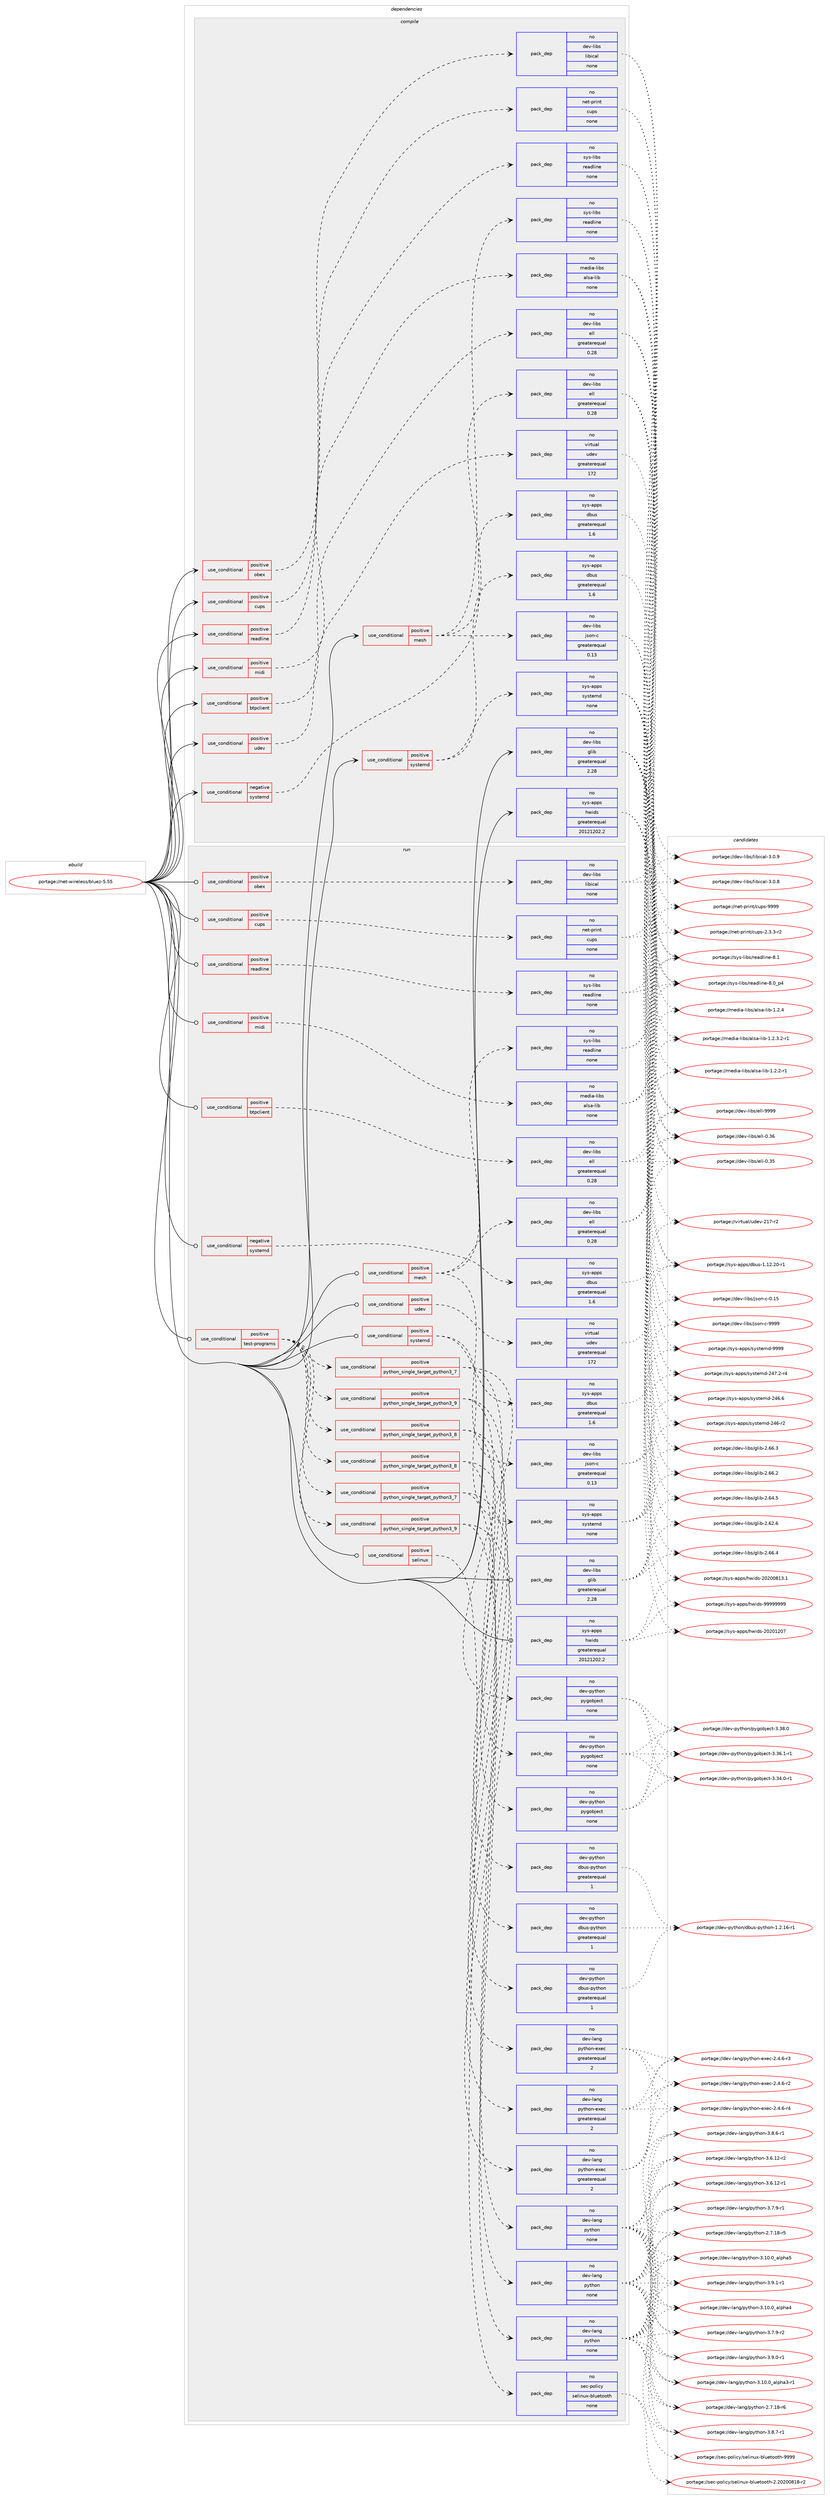 digraph prolog {

# *************
# Graph options
# *************

newrank=true;
concentrate=true;
compound=true;
graph [rankdir=LR,fontname=Helvetica,fontsize=10,ranksep=1.5];#, ranksep=2.5, nodesep=0.2];
edge  [arrowhead=vee];
node  [fontname=Helvetica,fontsize=10];

# **********
# The ebuild
# **********

subgraph cluster_leftcol {
color=gray;
rank=same;
label=<<i>ebuild</i>>;
id [label="portage://net-wireless/bluez-5.55", color=red, width=4, href="../net-wireless/bluez-5.55.svg"];
}

# ****************
# The dependencies
# ****************

subgraph cluster_midcol {
color=gray;
label=<<i>dependencies</i>>;
subgraph cluster_compile {
fillcolor="#eeeeee";
style=filled;
label=<<i>compile</i>>;
subgraph cond4743 {
dependency15309 [label=<<TABLE BORDER="0" CELLBORDER="1" CELLSPACING="0" CELLPADDING="4"><TR><TD ROWSPAN="3" CELLPADDING="10">use_conditional</TD></TR><TR><TD>negative</TD></TR><TR><TD>systemd</TD></TR></TABLE>>, shape=none, color=red];
subgraph pack10451 {
dependency15310 [label=<<TABLE BORDER="0" CELLBORDER="1" CELLSPACING="0" CELLPADDING="4" WIDTH="220"><TR><TD ROWSPAN="6" CELLPADDING="30">pack_dep</TD></TR><TR><TD WIDTH="110">no</TD></TR><TR><TD>sys-apps</TD></TR><TR><TD>dbus</TD></TR><TR><TD>greaterequal</TD></TR><TR><TD>1.6</TD></TR></TABLE>>, shape=none, color=blue];
}
dependency15309:e -> dependency15310:w [weight=20,style="dashed",arrowhead="vee"];
}
id:e -> dependency15309:w [weight=20,style="solid",arrowhead="vee"];
subgraph cond4744 {
dependency15311 [label=<<TABLE BORDER="0" CELLBORDER="1" CELLSPACING="0" CELLPADDING="4"><TR><TD ROWSPAN="3" CELLPADDING="10">use_conditional</TD></TR><TR><TD>positive</TD></TR><TR><TD>btpclient</TD></TR></TABLE>>, shape=none, color=red];
subgraph pack10452 {
dependency15312 [label=<<TABLE BORDER="0" CELLBORDER="1" CELLSPACING="0" CELLPADDING="4" WIDTH="220"><TR><TD ROWSPAN="6" CELLPADDING="30">pack_dep</TD></TR><TR><TD WIDTH="110">no</TD></TR><TR><TD>dev-libs</TD></TR><TR><TD>ell</TD></TR><TR><TD>greaterequal</TD></TR><TR><TD>0.28</TD></TR></TABLE>>, shape=none, color=blue];
}
dependency15311:e -> dependency15312:w [weight=20,style="dashed",arrowhead="vee"];
}
id:e -> dependency15311:w [weight=20,style="solid",arrowhead="vee"];
subgraph cond4745 {
dependency15313 [label=<<TABLE BORDER="0" CELLBORDER="1" CELLSPACING="0" CELLPADDING="4"><TR><TD ROWSPAN="3" CELLPADDING="10">use_conditional</TD></TR><TR><TD>positive</TD></TR><TR><TD>cups</TD></TR></TABLE>>, shape=none, color=red];
subgraph pack10453 {
dependency15314 [label=<<TABLE BORDER="0" CELLBORDER="1" CELLSPACING="0" CELLPADDING="4" WIDTH="220"><TR><TD ROWSPAN="6" CELLPADDING="30">pack_dep</TD></TR><TR><TD WIDTH="110">no</TD></TR><TR><TD>net-print</TD></TR><TR><TD>cups</TD></TR><TR><TD>none</TD></TR><TR><TD></TD></TR></TABLE>>, shape=none, color=blue];
}
dependency15313:e -> dependency15314:w [weight=20,style="dashed",arrowhead="vee"];
}
id:e -> dependency15313:w [weight=20,style="solid",arrowhead="vee"];
subgraph cond4746 {
dependency15315 [label=<<TABLE BORDER="0" CELLBORDER="1" CELLSPACING="0" CELLPADDING="4"><TR><TD ROWSPAN="3" CELLPADDING="10">use_conditional</TD></TR><TR><TD>positive</TD></TR><TR><TD>mesh</TD></TR></TABLE>>, shape=none, color=red];
subgraph pack10454 {
dependency15316 [label=<<TABLE BORDER="0" CELLBORDER="1" CELLSPACING="0" CELLPADDING="4" WIDTH="220"><TR><TD ROWSPAN="6" CELLPADDING="30">pack_dep</TD></TR><TR><TD WIDTH="110">no</TD></TR><TR><TD>dev-libs</TD></TR><TR><TD>ell</TD></TR><TR><TD>greaterequal</TD></TR><TR><TD>0.28</TD></TR></TABLE>>, shape=none, color=blue];
}
dependency15315:e -> dependency15316:w [weight=20,style="dashed",arrowhead="vee"];
subgraph pack10455 {
dependency15317 [label=<<TABLE BORDER="0" CELLBORDER="1" CELLSPACING="0" CELLPADDING="4" WIDTH="220"><TR><TD ROWSPAN="6" CELLPADDING="30">pack_dep</TD></TR><TR><TD WIDTH="110">no</TD></TR><TR><TD>dev-libs</TD></TR><TR><TD>json-c</TD></TR><TR><TD>greaterequal</TD></TR><TR><TD>0.13</TD></TR></TABLE>>, shape=none, color=blue];
}
dependency15315:e -> dependency15317:w [weight=20,style="dashed",arrowhead="vee"];
subgraph pack10456 {
dependency15318 [label=<<TABLE BORDER="0" CELLBORDER="1" CELLSPACING="0" CELLPADDING="4" WIDTH="220"><TR><TD ROWSPAN="6" CELLPADDING="30">pack_dep</TD></TR><TR><TD WIDTH="110">no</TD></TR><TR><TD>sys-libs</TD></TR><TR><TD>readline</TD></TR><TR><TD>none</TD></TR><TR><TD></TD></TR></TABLE>>, shape=none, color=blue];
}
dependency15315:e -> dependency15318:w [weight=20,style="dashed",arrowhead="vee"];
}
id:e -> dependency15315:w [weight=20,style="solid",arrowhead="vee"];
subgraph cond4747 {
dependency15319 [label=<<TABLE BORDER="0" CELLBORDER="1" CELLSPACING="0" CELLPADDING="4"><TR><TD ROWSPAN="3" CELLPADDING="10">use_conditional</TD></TR><TR><TD>positive</TD></TR><TR><TD>midi</TD></TR></TABLE>>, shape=none, color=red];
subgraph pack10457 {
dependency15320 [label=<<TABLE BORDER="0" CELLBORDER="1" CELLSPACING="0" CELLPADDING="4" WIDTH="220"><TR><TD ROWSPAN="6" CELLPADDING="30">pack_dep</TD></TR><TR><TD WIDTH="110">no</TD></TR><TR><TD>media-libs</TD></TR><TR><TD>alsa-lib</TD></TR><TR><TD>none</TD></TR><TR><TD></TD></TR></TABLE>>, shape=none, color=blue];
}
dependency15319:e -> dependency15320:w [weight=20,style="dashed",arrowhead="vee"];
}
id:e -> dependency15319:w [weight=20,style="solid",arrowhead="vee"];
subgraph cond4748 {
dependency15321 [label=<<TABLE BORDER="0" CELLBORDER="1" CELLSPACING="0" CELLPADDING="4"><TR><TD ROWSPAN="3" CELLPADDING="10">use_conditional</TD></TR><TR><TD>positive</TD></TR><TR><TD>obex</TD></TR></TABLE>>, shape=none, color=red];
subgraph pack10458 {
dependency15322 [label=<<TABLE BORDER="0" CELLBORDER="1" CELLSPACING="0" CELLPADDING="4" WIDTH="220"><TR><TD ROWSPAN="6" CELLPADDING="30">pack_dep</TD></TR><TR><TD WIDTH="110">no</TD></TR><TR><TD>dev-libs</TD></TR><TR><TD>libical</TD></TR><TR><TD>none</TD></TR><TR><TD></TD></TR></TABLE>>, shape=none, color=blue];
}
dependency15321:e -> dependency15322:w [weight=20,style="dashed",arrowhead="vee"];
}
id:e -> dependency15321:w [weight=20,style="solid",arrowhead="vee"];
subgraph cond4749 {
dependency15323 [label=<<TABLE BORDER="0" CELLBORDER="1" CELLSPACING="0" CELLPADDING="4"><TR><TD ROWSPAN="3" CELLPADDING="10">use_conditional</TD></TR><TR><TD>positive</TD></TR><TR><TD>readline</TD></TR></TABLE>>, shape=none, color=red];
subgraph pack10459 {
dependency15324 [label=<<TABLE BORDER="0" CELLBORDER="1" CELLSPACING="0" CELLPADDING="4" WIDTH="220"><TR><TD ROWSPAN="6" CELLPADDING="30">pack_dep</TD></TR><TR><TD WIDTH="110">no</TD></TR><TR><TD>sys-libs</TD></TR><TR><TD>readline</TD></TR><TR><TD>none</TD></TR><TR><TD></TD></TR></TABLE>>, shape=none, color=blue];
}
dependency15323:e -> dependency15324:w [weight=20,style="dashed",arrowhead="vee"];
}
id:e -> dependency15323:w [weight=20,style="solid",arrowhead="vee"];
subgraph cond4750 {
dependency15325 [label=<<TABLE BORDER="0" CELLBORDER="1" CELLSPACING="0" CELLPADDING="4"><TR><TD ROWSPAN="3" CELLPADDING="10">use_conditional</TD></TR><TR><TD>positive</TD></TR><TR><TD>systemd</TD></TR></TABLE>>, shape=none, color=red];
subgraph pack10460 {
dependency15326 [label=<<TABLE BORDER="0" CELLBORDER="1" CELLSPACING="0" CELLPADDING="4" WIDTH="220"><TR><TD ROWSPAN="6" CELLPADDING="30">pack_dep</TD></TR><TR><TD WIDTH="110">no</TD></TR><TR><TD>sys-apps</TD></TR><TR><TD>dbus</TD></TR><TR><TD>greaterequal</TD></TR><TR><TD>1.6</TD></TR></TABLE>>, shape=none, color=blue];
}
dependency15325:e -> dependency15326:w [weight=20,style="dashed",arrowhead="vee"];
subgraph pack10461 {
dependency15327 [label=<<TABLE BORDER="0" CELLBORDER="1" CELLSPACING="0" CELLPADDING="4" WIDTH="220"><TR><TD ROWSPAN="6" CELLPADDING="30">pack_dep</TD></TR><TR><TD WIDTH="110">no</TD></TR><TR><TD>sys-apps</TD></TR><TR><TD>systemd</TD></TR><TR><TD>none</TD></TR><TR><TD></TD></TR></TABLE>>, shape=none, color=blue];
}
dependency15325:e -> dependency15327:w [weight=20,style="dashed",arrowhead="vee"];
}
id:e -> dependency15325:w [weight=20,style="solid",arrowhead="vee"];
subgraph cond4751 {
dependency15328 [label=<<TABLE BORDER="0" CELLBORDER="1" CELLSPACING="0" CELLPADDING="4"><TR><TD ROWSPAN="3" CELLPADDING="10">use_conditional</TD></TR><TR><TD>positive</TD></TR><TR><TD>udev</TD></TR></TABLE>>, shape=none, color=red];
subgraph pack10462 {
dependency15329 [label=<<TABLE BORDER="0" CELLBORDER="1" CELLSPACING="0" CELLPADDING="4" WIDTH="220"><TR><TD ROWSPAN="6" CELLPADDING="30">pack_dep</TD></TR><TR><TD WIDTH="110">no</TD></TR><TR><TD>virtual</TD></TR><TR><TD>udev</TD></TR><TR><TD>greaterequal</TD></TR><TR><TD>172</TD></TR></TABLE>>, shape=none, color=blue];
}
dependency15328:e -> dependency15329:w [weight=20,style="dashed",arrowhead="vee"];
}
id:e -> dependency15328:w [weight=20,style="solid",arrowhead="vee"];
subgraph pack10463 {
dependency15330 [label=<<TABLE BORDER="0" CELLBORDER="1" CELLSPACING="0" CELLPADDING="4" WIDTH="220"><TR><TD ROWSPAN="6" CELLPADDING="30">pack_dep</TD></TR><TR><TD WIDTH="110">no</TD></TR><TR><TD>dev-libs</TD></TR><TR><TD>glib</TD></TR><TR><TD>greaterequal</TD></TR><TR><TD>2.28</TD></TR></TABLE>>, shape=none, color=blue];
}
id:e -> dependency15330:w [weight=20,style="solid",arrowhead="vee"];
subgraph pack10464 {
dependency15331 [label=<<TABLE BORDER="0" CELLBORDER="1" CELLSPACING="0" CELLPADDING="4" WIDTH="220"><TR><TD ROWSPAN="6" CELLPADDING="30">pack_dep</TD></TR><TR><TD WIDTH="110">no</TD></TR><TR><TD>sys-apps</TD></TR><TR><TD>hwids</TD></TR><TR><TD>greaterequal</TD></TR><TR><TD>20121202.2</TD></TR></TABLE>>, shape=none, color=blue];
}
id:e -> dependency15331:w [weight=20,style="solid",arrowhead="vee"];
}
subgraph cluster_compileandrun {
fillcolor="#eeeeee";
style=filled;
label=<<i>compile and run</i>>;
}
subgraph cluster_run {
fillcolor="#eeeeee";
style=filled;
label=<<i>run</i>>;
subgraph cond4752 {
dependency15332 [label=<<TABLE BORDER="0" CELLBORDER="1" CELLSPACING="0" CELLPADDING="4"><TR><TD ROWSPAN="3" CELLPADDING="10">use_conditional</TD></TR><TR><TD>negative</TD></TR><TR><TD>systemd</TD></TR></TABLE>>, shape=none, color=red];
subgraph pack10465 {
dependency15333 [label=<<TABLE BORDER="0" CELLBORDER="1" CELLSPACING="0" CELLPADDING="4" WIDTH="220"><TR><TD ROWSPAN="6" CELLPADDING="30">pack_dep</TD></TR><TR><TD WIDTH="110">no</TD></TR><TR><TD>sys-apps</TD></TR><TR><TD>dbus</TD></TR><TR><TD>greaterequal</TD></TR><TR><TD>1.6</TD></TR></TABLE>>, shape=none, color=blue];
}
dependency15332:e -> dependency15333:w [weight=20,style="dashed",arrowhead="vee"];
}
id:e -> dependency15332:w [weight=20,style="solid",arrowhead="odot"];
subgraph cond4753 {
dependency15334 [label=<<TABLE BORDER="0" CELLBORDER="1" CELLSPACING="0" CELLPADDING="4"><TR><TD ROWSPAN="3" CELLPADDING="10">use_conditional</TD></TR><TR><TD>positive</TD></TR><TR><TD>btpclient</TD></TR></TABLE>>, shape=none, color=red];
subgraph pack10466 {
dependency15335 [label=<<TABLE BORDER="0" CELLBORDER="1" CELLSPACING="0" CELLPADDING="4" WIDTH="220"><TR><TD ROWSPAN="6" CELLPADDING="30">pack_dep</TD></TR><TR><TD WIDTH="110">no</TD></TR><TR><TD>dev-libs</TD></TR><TR><TD>ell</TD></TR><TR><TD>greaterequal</TD></TR><TR><TD>0.28</TD></TR></TABLE>>, shape=none, color=blue];
}
dependency15334:e -> dependency15335:w [weight=20,style="dashed",arrowhead="vee"];
}
id:e -> dependency15334:w [weight=20,style="solid",arrowhead="odot"];
subgraph cond4754 {
dependency15336 [label=<<TABLE BORDER="0" CELLBORDER="1" CELLSPACING="0" CELLPADDING="4"><TR><TD ROWSPAN="3" CELLPADDING="10">use_conditional</TD></TR><TR><TD>positive</TD></TR><TR><TD>cups</TD></TR></TABLE>>, shape=none, color=red];
subgraph pack10467 {
dependency15337 [label=<<TABLE BORDER="0" CELLBORDER="1" CELLSPACING="0" CELLPADDING="4" WIDTH="220"><TR><TD ROWSPAN="6" CELLPADDING="30">pack_dep</TD></TR><TR><TD WIDTH="110">no</TD></TR><TR><TD>net-print</TD></TR><TR><TD>cups</TD></TR><TR><TD>none</TD></TR><TR><TD></TD></TR></TABLE>>, shape=none, color=blue];
}
dependency15336:e -> dependency15337:w [weight=20,style="dashed",arrowhead="vee"];
}
id:e -> dependency15336:w [weight=20,style="solid",arrowhead="odot"];
subgraph cond4755 {
dependency15338 [label=<<TABLE BORDER="0" CELLBORDER="1" CELLSPACING="0" CELLPADDING="4"><TR><TD ROWSPAN="3" CELLPADDING="10">use_conditional</TD></TR><TR><TD>positive</TD></TR><TR><TD>mesh</TD></TR></TABLE>>, shape=none, color=red];
subgraph pack10468 {
dependency15339 [label=<<TABLE BORDER="0" CELLBORDER="1" CELLSPACING="0" CELLPADDING="4" WIDTH="220"><TR><TD ROWSPAN="6" CELLPADDING="30">pack_dep</TD></TR><TR><TD WIDTH="110">no</TD></TR><TR><TD>dev-libs</TD></TR><TR><TD>ell</TD></TR><TR><TD>greaterequal</TD></TR><TR><TD>0.28</TD></TR></TABLE>>, shape=none, color=blue];
}
dependency15338:e -> dependency15339:w [weight=20,style="dashed",arrowhead="vee"];
subgraph pack10469 {
dependency15340 [label=<<TABLE BORDER="0" CELLBORDER="1" CELLSPACING="0" CELLPADDING="4" WIDTH="220"><TR><TD ROWSPAN="6" CELLPADDING="30">pack_dep</TD></TR><TR><TD WIDTH="110">no</TD></TR><TR><TD>dev-libs</TD></TR><TR><TD>json-c</TD></TR><TR><TD>greaterequal</TD></TR><TR><TD>0.13</TD></TR></TABLE>>, shape=none, color=blue];
}
dependency15338:e -> dependency15340:w [weight=20,style="dashed",arrowhead="vee"];
subgraph pack10470 {
dependency15341 [label=<<TABLE BORDER="0" CELLBORDER="1" CELLSPACING="0" CELLPADDING="4" WIDTH="220"><TR><TD ROWSPAN="6" CELLPADDING="30">pack_dep</TD></TR><TR><TD WIDTH="110">no</TD></TR><TR><TD>sys-libs</TD></TR><TR><TD>readline</TD></TR><TR><TD>none</TD></TR><TR><TD></TD></TR></TABLE>>, shape=none, color=blue];
}
dependency15338:e -> dependency15341:w [weight=20,style="dashed",arrowhead="vee"];
}
id:e -> dependency15338:w [weight=20,style="solid",arrowhead="odot"];
subgraph cond4756 {
dependency15342 [label=<<TABLE BORDER="0" CELLBORDER="1" CELLSPACING="0" CELLPADDING="4"><TR><TD ROWSPAN="3" CELLPADDING="10">use_conditional</TD></TR><TR><TD>positive</TD></TR><TR><TD>midi</TD></TR></TABLE>>, shape=none, color=red];
subgraph pack10471 {
dependency15343 [label=<<TABLE BORDER="0" CELLBORDER="1" CELLSPACING="0" CELLPADDING="4" WIDTH="220"><TR><TD ROWSPAN="6" CELLPADDING="30">pack_dep</TD></TR><TR><TD WIDTH="110">no</TD></TR><TR><TD>media-libs</TD></TR><TR><TD>alsa-lib</TD></TR><TR><TD>none</TD></TR><TR><TD></TD></TR></TABLE>>, shape=none, color=blue];
}
dependency15342:e -> dependency15343:w [weight=20,style="dashed",arrowhead="vee"];
}
id:e -> dependency15342:w [weight=20,style="solid",arrowhead="odot"];
subgraph cond4757 {
dependency15344 [label=<<TABLE BORDER="0" CELLBORDER="1" CELLSPACING="0" CELLPADDING="4"><TR><TD ROWSPAN="3" CELLPADDING="10">use_conditional</TD></TR><TR><TD>positive</TD></TR><TR><TD>obex</TD></TR></TABLE>>, shape=none, color=red];
subgraph pack10472 {
dependency15345 [label=<<TABLE BORDER="0" CELLBORDER="1" CELLSPACING="0" CELLPADDING="4" WIDTH="220"><TR><TD ROWSPAN="6" CELLPADDING="30">pack_dep</TD></TR><TR><TD WIDTH="110">no</TD></TR><TR><TD>dev-libs</TD></TR><TR><TD>libical</TD></TR><TR><TD>none</TD></TR><TR><TD></TD></TR></TABLE>>, shape=none, color=blue];
}
dependency15344:e -> dependency15345:w [weight=20,style="dashed",arrowhead="vee"];
}
id:e -> dependency15344:w [weight=20,style="solid",arrowhead="odot"];
subgraph cond4758 {
dependency15346 [label=<<TABLE BORDER="0" CELLBORDER="1" CELLSPACING="0" CELLPADDING="4"><TR><TD ROWSPAN="3" CELLPADDING="10">use_conditional</TD></TR><TR><TD>positive</TD></TR><TR><TD>readline</TD></TR></TABLE>>, shape=none, color=red];
subgraph pack10473 {
dependency15347 [label=<<TABLE BORDER="0" CELLBORDER="1" CELLSPACING="0" CELLPADDING="4" WIDTH="220"><TR><TD ROWSPAN="6" CELLPADDING="30">pack_dep</TD></TR><TR><TD WIDTH="110">no</TD></TR><TR><TD>sys-libs</TD></TR><TR><TD>readline</TD></TR><TR><TD>none</TD></TR><TR><TD></TD></TR></TABLE>>, shape=none, color=blue];
}
dependency15346:e -> dependency15347:w [weight=20,style="dashed",arrowhead="vee"];
}
id:e -> dependency15346:w [weight=20,style="solid",arrowhead="odot"];
subgraph cond4759 {
dependency15348 [label=<<TABLE BORDER="0" CELLBORDER="1" CELLSPACING="0" CELLPADDING="4"><TR><TD ROWSPAN="3" CELLPADDING="10">use_conditional</TD></TR><TR><TD>positive</TD></TR><TR><TD>selinux</TD></TR></TABLE>>, shape=none, color=red];
subgraph pack10474 {
dependency15349 [label=<<TABLE BORDER="0" CELLBORDER="1" CELLSPACING="0" CELLPADDING="4" WIDTH="220"><TR><TD ROWSPAN="6" CELLPADDING="30">pack_dep</TD></TR><TR><TD WIDTH="110">no</TD></TR><TR><TD>sec-policy</TD></TR><TR><TD>selinux-bluetooth</TD></TR><TR><TD>none</TD></TR><TR><TD></TD></TR></TABLE>>, shape=none, color=blue];
}
dependency15348:e -> dependency15349:w [weight=20,style="dashed",arrowhead="vee"];
}
id:e -> dependency15348:w [weight=20,style="solid",arrowhead="odot"];
subgraph cond4760 {
dependency15350 [label=<<TABLE BORDER="0" CELLBORDER="1" CELLSPACING="0" CELLPADDING="4"><TR><TD ROWSPAN="3" CELLPADDING="10">use_conditional</TD></TR><TR><TD>positive</TD></TR><TR><TD>systemd</TD></TR></TABLE>>, shape=none, color=red];
subgraph pack10475 {
dependency15351 [label=<<TABLE BORDER="0" CELLBORDER="1" CELLSPACING="0" CELLPADDING="4" WIDTH="220"><TR><TD ROWSPAN="6" CELLPADDING="30">pack_dep</TD></TR><TR><TD WIDTH="110">no</TD></TR><TR><TD>sys-apps</TD></TR><TR><TD>dbus</TD></TR><TR><TD>greaterequal</TD></TR><TR><TD>1.6</TD></TR></TABLE>>, shape=none, color=blue];
}
dependency15350:e -> dependency15351:w [weight=20,style="dashed",arrowhead="vee"];
subgraph pack10476 {
dependency15352 [label=<<TABLE BORDER="0" CELLBORDER="1" CELLSPACING="0" CELLPADDING="4" WIDTH="220"><TR><TD ROWSPAN="6" CELLPADDING="30">pack_dep</TD></TR><TR><TD WIDTH="110">no</TD></TR><TR><TD>sys-apps</TD></TR><TR><TD>systemd</TD></TR><TR><TD>none</TD></TR><TR><TD></TD></TR></TABLE>>, shape=none, color=blue];
}
dependency15350:e -> dependency15352:w [weight=20,style="dashed",arrowhead="vee"];
}
id:e -> dependency15350:w [weight=20,style="solid",arrowhead="odot"];
subgraph cond4761 {
dependency15353 [label=<<TABLE BORDER="0" CELLBORDER="1" CELLSPACING="0" CELLPADDING="4"><TR><TD ROWSPAN="3" CELLPADDING="10">use_conditional</TD></TR><TR><TD>positive</TD></TR><TR><TD>test-programs</TD></TR></TABLE>>, shape=none, color=red];
subgraph cond4762 {
dependency15354 [label=<<TABLE BORDER="0" CELLBORDER="1" CELLSPACING="0" CELLPADDING="4"><TR><TD ROWSPAN="3" CELLPADDING="10">use_conditional</TD></TR><TR><TD>positive</TD></TR><TR><TD>python_single_target_python3_7</TD></TR></TABLE>>, shape=none, color=red];
subgraph pack10477 {
dependency15355 [label=<<TABLE BORDER="0" CELLBORDER="1" CELLSPACING="0" CELLPADDING="4" WIDTH="220"><TR><TD ROWSPAN="6" CELLPADDING="30">pack_dep</TD></TR><TR><TD WIDTH="110">no</TD></TR><TR><TD>dev-lang</TD></TR><TR><TD>python</TD></TR><TR><TD>none</TD></TR><TR><TD></TD></TR></TABLE>>, shape=none, color=blue];
}
dependency15354:e -> dependency15355:w [weight=20,style="dashed",arrowhead="vee"];
subgraph pack10478 {
dependency15356 [label=<<TABLE BORDER="0" CELLBORDER="1" CELLSPACING="0" CELLPADDING="4" WIDTH="220"><TR><TD ROWSPAN="6" CELLPADDING="30">pack_dep</TD></TR><TR><TD WIDTH="110">no</TD></TR><TR><TD>dev-lang</TD></TR><TR><TD>python-exec</TD></TR><TR><TD>greaterequal</TD></TR><TR><TD>2</TD></TR></TABLE>>, shape=none, color=blue];
}
dependency15354:e -> dependency15356:w [weight=20,style="dashed",arrowhead="vee"];
}
dependency15353:e -> dependency15354:w [weight=20,style="dashed",arrowhead="vee"];
subgraph cond4763 {
dependency15357 [label=<<TABLE BORDER="0" CELLBORDER="1" CELLSPACING="0" CELLPADDING="4"><TR><TD ROWSPAN="3" CELLPADDING="10">use_conditional</TD></TR><TR><TD>positive</TD></TR><TR><TD>python_single_target_python3_8</TD></TR></TABLE>>, shape=none, color=red];
subgraph pack10479 {
dependency15358 [label=<<TABLE BORDER="0" CELLBORDER="1" CELLSPACING="0" CELLPADDING="4" WIDTH="220"><TR><TD ROWSPAN="6" CELLPADDING="30">pack_dep</TD></TR><TR><TD WIDTH="110">no</TD></TR><TR><TD>dev-lang</TD></TR><TR><TD>python</TD></TR><TR><TD>none</TD></TR><TR><TD></TD></TR></TABLE>>, shape=none, color=blue];
}
dependency15357:e -> dependency15358:w [weight=20,style="dashed",arrowhead="vee"];
subgraph pack10480 {
dependency15359 [label=<<TABLE BORDER="0" CELLBORDER="1" CELLSPACING="0" CELLPADDING="4" WIDTH="220"><TR><TD ROWSPAN="6" CELLPADDING="30">pack_dep</TD></TR><TR><TD WIDTH="110">no</TD></TR><TR><TD>dev-lang</TD></TR><TR><TD>python-exec</TD></TR><TR><TD>greaterequal</TD></TR><TR><TD>2</TD></TR></TABLE>>, shape=none, color=blue];
}
dependency15357:e -> dependency15359:w [weight=20,style="dashed",arrowhead="vee"];
}
dependency15353:e -> dependency15357:w [weight=20,style="dashed",arrowhead="vee"];
subgraph cond4764 {
dependency15360 [label=<<TABLE BORDER="0" CELLBORDER="1" CELLSPACING="0" CELLPADDING="4"><TR><TD ROWSPAN="3" CELLPADDING="10">use_conditional</TD></TR><TR><TD>positive</TD></TR><TR><TD>python_single_target_python3_9</TD></TR></TABLE>>, shape=none, color=red];
subgraph pack10481 {
dependency15361 [label=<<TABLE BORDER="0" CELLBORDER="1" CELLSPACING="0" CELLPADDING="4" WIDTH="220"><TR><TD ROWSPAN="6" CELLPADDING="30">pack_dep</TD></TR><TR><TD WIDTH="110">no</TD></TR><TR><TD>dev-lang</TD></TR><TR><TD>python</TD></TR><TR><TD>none</TD></TR><TR><TD></TD></TR></TABLE>>, shape=none, color=blue];
}
dependency15360:e -> dependency15361:w [weight=20,style="dashed",arrowhead="vee"];
subgraph pack10482 {
dependency15362 [label=<<TABLE BORDER="0" CELLBORDER="1" CELLSPACING="0" CELLPADDING="4" WIDTH="220"><TR><TD ROWSPAN="6" CELLPADDING="30">pack_dep</TD></TR><TR><TD WIDTH="110">no</TD></TR><TR><TD>dev-lang</TD></TR><TR><TD>python-exec</TD></TR><TR><TD>greaterequal</TD></TR><TR><TD>2</TD></TR></TABLE>>, shape=none, color=blue];
}
dependency15360:e -> dependency15362:w [weight=20,style="dashed",arrowhead="vee"];
}
dependency15353:e -> dependency15360:w [weight=20,style="dashed",arrowhead="vee"];
subgraph cond4765 {
dependency15363 [label=<<TABLE BORDER="0" CELLBORDER="1" CELLSPACING="0" CELLPADDING="4"><TR><TD ROWSPAN="3" CELLPADDING="10">use_conditional</TD></TR><TR><TD>positive</TD></TR><TR><TD>python_single_target_python3_7</TD></TR></TABLE>>, shape=none, color=red];
subgraph pack10483 {
dependency15364 [label=<<TABLE BORDER="0" CELLBORDER="1" CELLSPACING="0" CELLPADDING="4" WIDTH="220"><TR><TD ROWSPAN="6" CELLPADDING="30">pack_dep</TD></TR><TR><TD WIDTH="110">no</TD></TR><TR><TD>dev-python</TD></TR><TR><TD>dbus-python</TD></TR><TR><TD>greaterequal</TD></TR><TR><TD>1</TD></TR></TABLE>>, shape=none, color=blue];
}
dependency15363:e -> dependency15364:w [weight=20,style="dashed",arrowhead="vee"];
subgraph pack10484 {
dependency15365 [label=<<TABLE BORDER="0" CELLBORDER="1" CELLSPACING="0" CELLPADDING="4" WIDTH="220"><TR><TD ROWSPAN="6" CELLPADDING="30">pack_dep</TD></TR><TR><TD WIDTH="110">no</TD></TR><TR><TD>dev-python</TD></TR><TR><TD>pygobject</TD></TR><TR><TD>none</TD></TR><TR><TD></TD></TR></TABLE>>, shape=none, color=blue];
}
dependency15363:e -> dependency15365:w [weight=20,style="dashed",arrowhead="vee"];
}
dependency15353:e -> dependency15363:w [weight=20,style="dashed",arrowhead="vee"];
subgraph cond4766 {
dependency15366 [label=<<TABLE BORDER="0" CELLBORDER="1" CELLSPACING="0" CELLPADDING="4"><TR><TD ROWSPAN="3" CELLPADDING="10">use_conditional</TD></TR><TR><TD>positive</TD></TR><TR><TD>python_single_target_python3_8</TD></TR></TABLE>>, shape=none, color=red];
subgraph pack10485 {
dependency15367 [label=<<TABLE BORDER="0" CELLBORDER="1" CELLSPACING="0" CELLPADDING="4" WIDTH="220"><TR><TD ROWSPAN="6" CELLPADDING="30">pack_dep</TD></TR><TR><TD WIDTH="110">no</TD></TR><TR><TD>dev-python</TD></TR><TR><TD>dbus-python</TD></TR><TR><TD>greaterequal</TD></TR><TR><TD>1</TD></TR></TABLE>>, shape=none, color=blue];
}
dependency15366:e -> dependency15367:w [weight=20,style="dashed",arrowhead="vee"];
subgraph pack10486 {
dependency15368 [label=<<TABLE BORDER="0" CELLBORDER="1" CELLSPACING="0" CELLPADDING="4" WIDTH="220"><TR><TD ROWSPAN="6" CELLPADDING="30">pack_dep</TD></TR><TR><TD WIDTH="110">no</TD></TR><TR><TD>dev-python</TD></TR><TR><TD>pygobject</TD></TR><TR><TD>none</TD></TR><TR><TD></TD></TR></TABLE>>, shape=none, color=blue];
}
dependency15366:e -> dependency15368:w [weight=20,style="dashed",arrowhead="vee"];
}
dependency15353:e -> dependency15366:w [weight=20,style="dashed",arrowhead="vee"];
subgraph cond4767 {
dependency15369 [label=<<TABLE BORDER="0" CELLBORDER="1" CELLSPACING="0" CELLPADDING="4"><TR><TD ROWSPAN="3" CELLPADDING="10">use_conditional</TD></TR><TR><TD>positive</TD></TR><TR><TD>python_single_target_python3_9</TD></TR></TABLE>>, shape=none, color=red];
subgraph pack10487 {
dependency15370 [label=<<TABLE BORDER="0" CELLBORDER="1" CELLSPACING="0" CELLPADDING="4" WIDTH="220"><TR><TD ROWSPAN="6" CELLPADDING="30">pack_dep</TD></TR><TR><TD WIDTH="110">no</TD></TR><TR><TD>dev-python</TD></TR><TR><TD>dbus-python</TD></TR><TR><TD>greaterequal</TD></TR><TR><TD>1</TD></TR></TABLE>>, shape=none, color=blue];
}
dependency15369:e -> dependency15370:w [weight=20,style="dashed",arrowhead="vee"];
subgraph pack10488 {
dependency15371 [label=<<TABLE BORDER="0" CELLBORDER="1" CELLSPACING="0" CELLPADDING="4" WIDTH="220"><TR><TD ROWSPAN="6" CELLPADDING="30">pack_dep</TD></TR><TR><TD WIDTH="110">no</TD></TR><TR><TD>dev-python</TD></TR><TR><TD>pygobject</TD></TR><TR><TD>none</TD></TR><TR><TD></TD></TR></TABLE>>, shape=none, color=blue];
}
dependency15369:e -> dependency15371:w [weight=20,style="dashed",arrowhead="vee"];
}
dependency15353:e -> dependency15369:w [weight=20,style="dashed",arrowhead="vee"];
}
id:e -> dependency15353:w [weight=20,style="solid",arrowhead="odot"];
subgraph cond4768 {
dependency15372 [label=<<TABLE BORDER="0" CELLBORDER="1" CELLSPACING="0" CELLPADDING="4"><TR><TD ROWSPAN="3" CELLPADDING="10">use_conditional</TD></TR><TR><TD>positive</TD></TR><TR><TD>udev</TD></TR></TABLE>>, shape=none, color=red];
subgraph pack10489 {
dependency15373 [label=<<TABLE BORDER="0" CELLBORDER="1" CELLSPACING="0" CELLPADDING="4" WIDTH="220"><TR><TD ROWSPAN="6" CELLPADDING="30">pack_dep</TD></TR><TR><TD WIDTH="110">no</TD></TR><TR><TD>virtual</TD></TR><TR><TD>udev</TD></TR><TR><TD>greaterequal</TD></TR><TR><TD>172</TD></TR></TABLE>>, shape=none, color=blue];
}
dependency15372:e -> dependency15373:w [weight=20,style="dashed",arrowhead="vee"];
}
id:e -> dependency15372:w [weight=20,style="solid",arrowhead="odot"];
subgraph pack10490 {
dependency15374 [label=<<TABLE BORDER="0" CELLBORDER="1" CELLSPACING="0" CELLPADDING="4" WIDTH="220"><TR><TD ROWSPAN="6" CELLPADDING="30">pack_dep</TD></TR><TR><TD WIDTH="110">no</TD></TR><TR><TD>dev-libs</TD></TR><TR><TD>glib</TD></TR><TR><TD>greaterequal</TD></TR><TR><TD>2.28</TD></TR></TABLE>>, shape=none, color=blue];
}
id:e -> dependency15374:w [weight=20,style="solid",arrowhead="odot"];
subgraph pack10491 {
dependency15375 [label=<<TABLE BORDER="0" CELLBORDER="1" CELLSPACING="0" CELLPADDING="4" WIDTH="220"><TR><TD ROWSPAN="6" CELLPADDING="30">pack_dep</TD></TR><TR><TD WIDTH="110">no</TD></TR><TR><TD>sys-apps</TD></TR><TR><TD>hwids</TD></TR><TR><TD>greaterequal</TD></TR><TR><TD>20121202.2</TD></TR></TABLE>>, shape=none, color=blue];
}
id:e -> dependency15375:w [weight=20,style="solid",arrowhead="odot"];
}
}

# **************
# The candidates
# **************

subgraph cluster_choices {
rank=same;
color=gray;
label=<<i>candidates</i>>;

subgraph choice10451 {
color=black;
nodesep=1;
choice1151211154597112112115471009811711545494649504650484511449 [label="portage://sys-apps/dbus-1.12.20-r1", color=red, width=4,href="../sys-apps/dbus-1.12.20-r1.svg"];
dependency15310:e -> choice1151211154597112112115471009811711545494649504650484511449:w [style=dotted,weight="100"];
}
subgraph choice10452 {
color=black;
nodesep=1;
choice1001011184510810598115471011081084557575757 [label="portage://dev-libs/ell-9999", color=red, width=4,href="../dev-libs/ell-9999.svg"];
choice1001011184510810598115471011081084548465154 [label="portage://dev-libs/ell-0.36", color=red, width=4,href="../dev-libs/ell-0.36.svg"];
choice1001011184510810598115471011081084548465153 [label="portage://dev-libs/ell-0.35", color=red, width=4,href="../dev-libs/ell-0.35.svg"];
dependency15312:e -> choice1001011184510810598115471011081084557575757:w [style=dotted,weight="100"];
dependency15312:e -> choice1001011184510810598115471011081084548465154:w [style=dotted,weight="100"];
dependency15312:e -> choice1001011184510810598115471011081084548465153:w [style=dotted,weight="100"];
}
subgraph choice10453 {
color=black;
nodesep=1;
choice1101011164511211410511011647991171121154557575757 [label="portage://net-print/cups-9999", color=red, width=4,href="../net-print/cups-9999.svg"];
choice1101011164511211410511011647991171121154550465146514511450 [label="portage://net-print/cups-2.3.3-r2", color=red, width=4,href="../net-print/cups-2.3.3-r2.svg"];
dependency15314:e -> choice1101011164511211410511011647991171121154557575757:w [style=dotted,weight="100"];
dependency15314:e -> choice1101011164511211410511011647991171121154550465146514511450:w [style=dotted,weight="100"];
}
subgraph choice10454 {
color=black;
nodesep=1;
choice1001011184510810598115471011081084557575757 [label="portage://dev-libs/ell-9999", color=red, width=4,href="../dev-libs/ell-9999.svg"];
choice1001011184510810598115471011081084548465154 [label="portage://dev-libs/ell-0.36", color=red, width=4,href="../dev-libs/ell-0.36.svg"];
choice1001011184510810598115471011081084548465153 [label="portage://dev-libs/ell-0.35", color=red, width=4,href="../dev-libs/ell-0.35.svg"];
dependency15316:e -> choice1001011184510810598115471011081084557575757:w [style=dotted,weight="100"];
dependency15316:e -> choice1001011184510810598115471011081084548465154:w [style=dotted,weight="100"];
dependency15316:e -> choice1001011184510810598115471011081084548465153:w [style=dotted,weight="100"];
}
subgraph choice10455 {
color=black;
nodesep=1;
choice10010111845108105981154710611511111045994557575757 [label="portage://dev-libs/json-c-9999", color=red, width=4,href="../dev-libs/json-c-9999.svg"];
choice10010111845108105981154710611511111045994548464953 [label="portage://dev-libs/json-c-0.15", color=red, width=4,href="../dev-libs/json-c-0.15.svg"];
dependency15317:e -> choice10010111845108105981154710611511111045994557575757:w [style=dotted,weight="100"];
dependency15317:e -> choice10010111845108105981154710611511111045994548464953:w [style=dotted,weight="100"];
}
subgraph choice10456 {
color=black;
nodesep=1;
choice1151211154510810598115471141019710010810511010145564649 [label="portage://sys-libs/readline-8.1", color=red, width=4,href="../sys-libs/readline-8.1.svg"];
choice11512111545108105981154711410197100108105110101455646489511252 [label="portage://sys-libs/readline-8.0_p4", color=red, width=4,href="../sys-libs/readline-8.0_p4.svg"];
dependency15318:e -> choice1151211154510810598115471141019710010810511010145564649:w [style=dotted,weight="100"];
dependency15318:e -> choice11512111545108105981154711410197100108105110101455646489511252:w [style=dotted,weight="100"];
}
subgraph choice10457 {
color=black;
nodesep=1;
choice1091011001059745108105981154797108115974510810598454946504652 [label="portage://media-libs/alsa-lib-1.2.4", color=red, width=4,href="../media-libs/alsa-lib-1.2.4.svg"];
choice109101100105974510810598115479710811597451081059845494650465146504511449 [label="portage://media-libs/alsa-lib-1.2.3.2-r1", color=red, width=4,href="../media-libs/alsa-lib-1.2.3.2-r1.svg"];
choice10910110010597451081059811547971081159745108105984549465046504511449 [label="portage://media-libs/alsa-lib-1.2.2-r1", color=red, width=4,href="../media-libs/alsa-lib-1.2.2-r1.svg"];
dependency15320:e -> choice1091011001059745108105981154797108115974510810598454946504652:w [style=dotted,weight="100"];
dependency15320:e -> choice109101100105974510810598115479710811597451081059845494650465146504511449:w [style=dotted,weight="100"];
dependency15320:e -> choice10910110010597451081059811547971081159745108105984549465046504511449:w [style=dotted,weight="100"];
}
subgraph choice10458 {
color=black;
nodesep=1;
choice100101118451081059811547108105981059997108455146484657 [label="portage://dev-libs/libical-3.0.9", color=red, width=4,href="../dev-libs/libical-3.0.9.svg"];
choice100101118451081059811547108105981059997108455146484656 [label="portage://dev-libs/libical-3.0.8", color=red, width=4,href="../dev-libs/libical-3.0.8.svg"];
dependency15322:e -> choice100101118451081059811547108105981059997108455146484657:w [style=dotted,weight="100"];
dependency15322:e -> choice100101118451081059811547108105981059997108455146484656:w [style=dotted,weight="100"];
}
subgraph choice10459 {
color=black;
nodesep=1;
choice1151211154510810598115471141019710010810511010145564649 [label="portage://sys-libs/readline-8.1", color=red, width=4,href="../sys-libs/readline-8.1.svg"];
choice11512111545108105981154711410197100108105110101455646489511252 [label="portage://sys-libs/readline-8.0_p4", color=red, width=4,href="../sys-libs/readline-8.0_p4.svg"];
dependency15324:e -> choice1151211154510810598115471141019710010810511010145564649:w [style=dotted,weight="100"];
dependency15324:e -> choice11512111545108105981154711410197100108105110101455646489511252:w [style=dotted,weight="100"];
}
subgraph choice10460 {
color=black;
nodesep=1;
choice1151211154597112112115471009811711545494649504650484511449 [label="portage://sys-apps/dbus-1.12.20-r1", color=red, width=4,href="../sys-apps/dbus-1.12.20-r1.svg"];
dependency15326:e -> choice1151211154597112112115471009811711545494649504650484511449:w [style=dotted,weight="100"];
}
subgraph choice10461 {
color=black;
nodesep=1;
choice1151211154597112112115471151211151161011091004557575757 [label="portage://sys-apps/systemd-9999", color=red, width=4,href="../sys-apps/systemd-9999.svg"];
choice1151211154597112112115471151211151161011091004550525546504511452 [label="portage://sys-apps/systemd-247.2-r4", color=red, width=4,href="../sys-apps/systemd-247.2-r4.svg"];
choice115121115459711211211547115121115116101109100455052544654 [label="portage://sys-apps/systemd-246.6", color=red, width=4,href="../sys-apps/systemd-246.6.svg"];
choice115121115459711211211547115121115116101109100455052544511450 [label="portage://sys-apps/systemd-246-r2", color=red, width=4,href="../sys-apps/systemd-246-r2.svg"];
dependency15327:e -> choice1151211154597112112115471151211151161011091004557575757:w [style=dotted,weight="100"];
dependency15327:e -> choice1151211154597112112115471151211151161011091004550525546504511452:w [style=dotted,weight="100"];
dependency15327:e -> choice115121115459711211211547115121115116101109100455052544654:w [style=dotted,weight="100"];
dependency15327:e -> choice115121115459711211211547115121115116101109100455052544511450:w [style=dotted,weight="100"];
}
subgraph choice10462 {
color=black;
nodesep=1;
choice1181051141161179710847117100101118455049554511450 [label="portage://virtual/udev-217-r2", color=red, width=4,href="../virtual/udev-217-r2.svg"];
dependency15329:e -> choice1181051141161179710847117100101118455049554511450:w [style=dotted,weight="100"];
}
subgraph choice10463 {
color=black;
nodesep=1;
choice1001011184510810598115471031081059845504654544652 [label="portage://dev-libs/glib-2.66.4", color=red, width=4,href="../dev-libs/glib-2.66.4.svg"];
choice1001011184510810598115471031081059845504654544651 [label="portage://dev-libs/glib-2.66.3", color=red, width=4,href="../dev-libs/glib-2.66.3.svg"];
choice1001011184510810598115471031081059845504654544650 [label="portage://dev-libs/glib-2.66.2", color=red, width=4,href="../dev-libs/glib-2.66.2.svg"];
choice1001011184510810598115471031081059845504654524653 [label="portage://dev-libs/glib-2.64.5", color=red, width=4,href="../dev-libs/glib-2.64.5.svg"];
choice1001011184510810598115471031081059845504654504654 [label="portage://dev-libs/glib-2.62.6", color=red, width=4,href="../dev-libs/glib-2.62.6.svg"];
dependency15330:e -> choice1001011184510810598115471031081059845504654544652:w [style=dotted,weight="100"];
dependency15330:e -> choice1001011184510810598115471031081059845504654544651:w [style=dotted,weight="100"];
dependency15330:e -> choice1001011184510810598115471031081059845504654544650:w [style=dotted,weight="100"];
dependency15330:e -> choice1001011184510810598115471031081059845504654524653:w [style=dotted,weight="100"];
dependency15330:e -> choice1001011184510810598115471031081059845504654504654:w [style=dotted,weight="100"];
}
subgraph choice10464 {
color=black;
nodesep=1;
choice115121115459711211211547104119105100115455757575757575757 [label="portage://sys-apps/hwids-99999999", color=red, width=4,href="../sys-apps/hwids-99999999.svg"];
choice115121115459711211211547104119105100115455048504849504855 [label="portage://sys-apps/hwids-20201207", color=red, width=4,href="../sys-apps/hwids-20201207.svg"];
choice1151211154597112112115471041191051001154550485048485649514649 [label="portage://sys-apps/hwids-20200813.1", color=red, width=4,href="../sys-apps/hwids-20200813.1.svg"];
dependency15331:e -> choice115121115459711211211547104119105100115455757575757575757:w [style=dotted,weight="100"];
dependency15331:e -> choice115121115459711211211547104119105100115455048504849504855:w [style=dotted,weight="100"];
dependency15331:e -> choice1151211154597112112115471041191051001154550485048485649514649:w [style=dotted,weight="100"];
}
subgraph choice10465 {
color=black;
nodesep=1;
choice1151211154597112112115471009811711545494649504650484511449 [label="portage://sys-apps/dbus-1.12.20-r1", color=red, width=4,href="../sys-apps/dbus-1.12.20-r1.svg"];
dependency15333:e -> choice1151211154597112112115471009811711545494649504650484511449:w [style=dotted,weight="100"];
}
subgraph choice10466 {
color=black;
nodesep=1;
choice1001011184510810598115471011081084557575757 [label="portage://dev-libs/ell-9999", color=red, width=4,href="../dev-libs/ell-9999.svg"];
choice1001011184510810598115471011081084548465154 [label="portage://dev-libs/ell-0.36", color=red, width=4,href="../dev-libs/ell-0.36.svg"];
choice1001011184510810598115471011081084548465153 [label="portage://dev-libs/ell-0.35", color=red, width=4,href="../dev-libs/ell-0.35.svg"];
dependency15335:e -> choice1001011184510810598115471011081084557575757:w [style=dotted,weight="100"];
dependency15335:e -> choice1001011184510810598115471011081084548465154:w [style=dotted,weight="100"];
dependency15335:e -> choice1001011184510810598115471011081084548465153:w [style=dotted,weight="100"];
}
subgraph choice10467 {
color=black;
nodesep=1;
choice1101011164511211410511011647991171121154557575757 [label="portage://net-print/cups-9999", color=red, width=4,href="../net-print/cups-9999.svg"];
choice1101011164511211410511011647991171121154550465146514511450 [label="portage://net-print/cups-2.3.3-r2", color=red, width=4,href="../net-print/cups-2.3.3-r2.svg"];
dependency15337:e -> choice1101011164511211410511011647991171121154557575757:w [style=dotted,weight="100"];
dependency15337:e -> choice1101011164511211410511011647991171121154550465146514511450:w [style=dotted,weight="100"];
}
subgraph choice10468 {
color=black;
nodesep=1;
choice1001011184510810598115471011081084557575757 [label="portage://dev-libs/ell-9999", color=red, width=4,href="../dev-libs/ell-9999.svg"];
choice1001011184510810598115471011081084548465154 [label="portage://dev-libs/ell-0.36", color=red, width=4,href="../dev-libs/ell-0.36.svg"];
choice1001011184510810598115471011081084548465153 [label="portage://dev-libs/ell-0.35", color=red, width=4,href="../dev-libs/ell-0.35.svg"];
dependency15339:e -> choice1001011184510810598115471011081084557575757:w [style=dotted,weight="100"];
dependency15339:e -> choice1001011184510810598115471011081084548465154:w [style=dotted,weight="100"];
dependency15339:e -> choice1001011184510810598115471011081084548465153:w [style=dotted,weight="100"];
}
subgraph choice10469 {
color=black;
nodesep=1;
choice10010111845108105981154710611511111045994557575757 [label="portage://dev-libs/json-c-9999", color=red, width=4,href="../dev-libs/json-c-9999.svg"];
choice10010111845108105981154710611511111045994548464953 [label="portage://dev-libs/json-c-0.15", color=red, width=4,href="../dev-libs/json-c-0.15.svg"];
dependency15340:e -> choice10010111845108105981154710611511111045994557575757:w [style=dotted,weight="100"];
dependency15340:e -> choice10010111845108105981154710611511111045994548464953:w [style=dotted,weight="100"];
}
subgraph choice10470 {
color=black;
nodesep=1;
choice1151211154510810598115471141019710010810511010145564649 [label="portage://sys-libs/readline-8.1", color=red, width=4,href="../sys-libs/readline-8.1.svg"];
choice11512111545108105981154711410197100108105110101455646489511252 [label="portage://sys-libs/readline-8.0_p4", color=red, width=4,href="../sys-libs/readline-8.0_p4.svg"];
dependency15341:e -> choice1151211154510810598115471141019710010810511010145564649:w [style=dotted,weight="100"];
dependency15341:e -> choice11512111545108105981154711410197100108105110101455646489511252:w [style=dotted,weight="100"];
}
subgraph choice10471 {
color=black;
nodesep=1;
choice1091011001059745108105981154797108115974510810598454946504652 [label="portage://media-libs/alsa-lib-1.2.4", color=red, width=4,href="../media-libs/alsa-lib-1.2.4.svg"];
choice109101100105974510810598115479710811597451081059845494650465146504511449 [label="portage://media-libs/alsa-lib-1.2.3.2-r1", color=red, width=4,href="../media-libs/alsa-lib-1.2.3.2-r1.svg"];
choice10910110010597451081059811547971081159745108105984549465046504511449 [label="portage://media-libs/alsa-lib-1.2.2-r1", color=red, width=4,href="../media-libs/alsa-lib-1.2.2-r1.svg"];
dependency15343:e -> choice1091011001059745108105981154797108115974510810598454946504652:w [style=dotted,weight="100"];
dependency15343:e -> choice109101100105974510810598115479710811597451081059845494650465146504511449:w [style=dotted,weight="100"];
dependency15343:e -> choice10910110010597451081059811547971081159745108105984549465046504511449:w [style=dotted,weight="100"];
}
subgraph choice10472 {
color=black;
nodesep=1;
choice100101118451081059811547108105981059997108455146484657 [label="portage://dev-libs/libical-3.0.9", color=red, width=4,href="../dev-libs/libical-3.0.9.svg"];
choice100101118451081059811547108105981059997108455146484656 [label="portage://dev-libs/libical-3.0.8", color=red, width=4,href="../dev-libs/libical-3.0.8.svg"];
dependency15345:e -> choice100101118451081059811547108105981059997108455146484657:w [style=dotted,weight="100"];
dependency15345:e -> choice100101118451081059811547108105981059997108455146484656:w [style=dotted,weight="100"];
}
subgraph choice10473 {
color=black;
nodesep=1;
choice1151211154510810598115471141019710010810511010145564649 [label="portage://sys-libs/readline-8.1", color=red, width=4,href="../sys-libs/readline-8.1.svg"];
choice11512111545108105981154711410197100108105110101455646489511252 [label="portage://sys-libs/readline-8.0_p4", color=red, width=4,href="../sys-libs/readline-8.0_p4.svg"];
dependency15347:e -> choice1151211154510810598115471141019710010810511010145564649:w [style=dotted,weight="100"];
dependency15347:e -> choice11512111545108105981154711410197100108105110101455646489511252:w [style=dotted,weight="100"];
}
subgraph choice10474 {
color=black;
nodesep=1;
choice1151019945112111108105991214711510110810511011712045981081171011161111111161044557575757 [label="portage://sec-policy/selinux-bluetooth-9999", color=red, width=4,href="../sec-policy/selinux-bluetooth-9999.svg"];
choice11510199451121111081059912147115101108105110117120459810811710111611111111610445504650485048485649564511450 [label="portage://sec-policy/selinux-bluetooth-2.20200818-r2", color=red, width=4,href="../sec-policy/selinux-bluetooth-2.20200818-r2.svg"];
dependency15349:e -> choice1151019945112111108105991214711510110810511011712045981081171011161111111161044557575757:w [style=dotted,weight="100"];
dependency15349:e -> choice11510199451121111081059912147115101108105110117120459810811710111611111111610445504650485048485649564511450:w [style=dotted,weight="100"];
}
subgraph choice10475 {
color=black;
nodesep=1;
choice1151211154597112112115471009811711545494649504650484511449 [label="portage://sys-apps/dbus-1.12.20-r1", color=red, width=4,href="../sys-apps/dbus-1.12.20-r1.svg"];
dependency15351:e -> choice1151211154597112112115471009811711545494649504650484511449:w [style=dotted,weight="100"];
}
subgraph choice10476 {
color=black;
nodesep=1;
choice1151211154597112112115471151211151161011091004557575757 [label="portage://sys-apps/systemd-9999", color=red, width=4,href="../sys-apps/systemd-9999.svg"];
choice1151211154597112112115471151211151161011091004550525546504511452 [label="portage://sys-apps/systemd-247.2-r4", color=red, width=4,href="../sys-apps/systemd-247.2-r4.svg"];
choice115121115459711211211547115121115116101109100455052544654 [label="portage://sys-apps/systemd-246.6", color=red, width=4,href="../sys-apps/systemd-246.6.svg"];
choice115121115459711211211547115121115116101109100455052544511450 [label="portage://sys-apps/systemd-246-r2", color=red, width=4,href="../sys-apps/systemd-246-r2.svg"];
dependency15352:e -> choice1151211154597112112115471151211151161011091004557575757:w [style=dotted,weight="100"];
dependency15352:e -> choice1151211154597112112115471151211151161011091004550525546504511452:w [style=dotted,weight="100"];
dependency15352:e -> choice115121115459711211211547115121115116101109100455052544654:w [style=dotted,weight="100"];
dependency15352:e -> choice115121115459711211211547115121115116101109100455052544511450:w [style=dotted,weight="100"];
}
subgraph choice10477 {
color=black;
nodesep=1;
choice1001011184510897110103471121211161041111104551465746494511449 [label="portage://dev-lang/python-3.9.1-r1", color=red, width=4,href="../dev-lang/python-3.9.1-r1.svg"];
choice1001011184510897110103471121211161041111104551465746484511449 [label="portage://dev-lang/python-3.9.0-r1", color=red, width=4,href="../dev-lang/python-3.9.0-r1.svg"];
choice1001011184510897110103471121211161041111104551465646554511449 [label="portage://dev-lang/python-3.8.7-r1", color=red, width=4,href="../dev-lang/python-3.8.7-r1.svg"];
choice1001011184510897110103471121211161041111104551465646544511449 [label="portage://dev-lang/python-3.8.6-r1", color=red, width=4,href="../dev-lang/python-3.8.6-r1.svg"];
choice1001011184510897110103471121211161041111104551465546574511450 [label="portage://dev-lang/python-3.7.9-r2", color=red, width=4,href="../dev-lang/python-3.7.9-r2.svg"];
choice1001011184510897110103471121211161041111104551465546574511449 [label="portage://dev-lang/python-3.7.9-r1", color=red, width=4,href="../dev-lang/python-3.7.9-r1.svg"];
choice100101118451089711010347112121116104111110455146544649504511450 [label="portage://dev-lang/python-3.6.12-r2", color=red, width=4,href="../dev-lang/python-3.6.12-r2.svg"];
choice100101118451089711010347112121116104111110455146544649504511449 [label="portage://dev-lang/python-3.6.12-r1", color=red, width=4,href="../dev-lang/python-3.6.12-r1.svg"];
choice1001011184510897110103471121211161041111104551464948464895971081121049753 [label="portage://dev-lang/python-3.10.0_alpha5", color=red, width=4,href="../dev-lang/python-3.10.0_alpha5.svg"];
choice1001011184510897110103471121211161041111104551464948464895971081121049752 [label="portage://dev-lang/python-3.10.0_alpha4", color=red, width=4,href="../dev-lang/python-3.10.0_alpha4.svg"];
choice10010111845108971101034711212111610411111045514649484648959710811210497514511449 [label="portage://dev-lang/python-3.10.0_alpha3-r1", color=red, width=4,href="../dev-lang/python-3.10.0_alpha3-r1.svg"];
choice100101118451089711010347112121116104111110455046554649564511454 [label="portage://dev-lang/python-2.7.18-r6", color=red, width=4,href="../dev-lang/python-2.7.18-r6.svg"];
choice100101118451089711010347112121116104111110455046554649564511453 [label="portage://dev-lang/python-2.7.18-r5", color=red, width=4,href="../dev-lang/python-2.7.18-r5.svg"];
dependency15355:e -> choice1001011184510897110103471121211161041111104551465746494511449:w [style=dotted,weight="100"];
dependency15355:e -> choice1001011184510897110103471121211161041111104551465746484511449:w [style=dotted,weight="100"];
dependency15355:e -> choice1001011184510897110103471121211161041111104551465646554511449:w [style=dotted,weight="100"];
dependency15355:e -> choice1001011184510897110103471121211161041111104551465646544511449:w [style=dotted,weight="100"];
dependency15355:e -> choice1001011184510897110103471121211161041111104551465546574511450:w [style=dotted,weight="100"];
dependency15355:e -> choice1001011184510897110103471121211161041111104551465546574511449:w [style=dotted,weight="100"];
dependency15355:e -> choice100101118451089711010347112121116104111110455146544649504511450:w [style=dotted,weight="100"];
dependency15355:e -> choice100101118451089711010347112121116104111110455146544649504511449:w [style=dotted,weight="100"];
dependency15355:e -> choice1001011184510897110103471121211161041111104551464948464895971081121049753:w [style=dotted,weight="100"];
dependency15355:e -> choice1001011184510897110103471121211161041111104551464948464895971081121049752:w [style=dotted,weight="100"];
dependency15355:e -> choice10010111845108971101034711212111610411111045514649484648959710811210497514511449:w [style=dotted,weight="100"];
dependency15355:e -> choice100101118451089711010347112121116104111110455046554649564511454:w [style=dotted,weight="100"];
dependency15355:e -> choice100101118451089711010347112121116104111110455046554649564511453:w [style=dotted,weight="100"];
}
subgraph choice10478 {
color=black;
nodesep=1;
choice10010111845108971101034711212111610411111045101120101994550465246544511452 [label="portage://dev-lang/python-exec-2.4.6-r4", color=red, width=4,href="../dev-lang/python-exec-2.4.6-r4.svg"];
choice10010111845108971101034711212111610411111045101120101994550465246544511451 [label="portage://dev-lang/python-exec-2.4.6-r3", color=red, width=4,href="../dev-lang/python-exec-2.4.6-r3.svg"];
choice10010111845108971101034711212111610411111045101120101994550465246544511450 [label="portage://dev-lang/python-exec-2.4.6-r2", color=red, width=4,href="../dev-lang/python-exec-2.4.6-r2.svg"];
dependency15356:e -> choice10010111845108971101034711212111610411111045101120101994550465246544511452:w [style=dotted,weight="100"];
dependency15356:e -> choice10010111845108971101034711212111610411111045101120101994550465246544511451:w [style=dotted,weight="100"];
dependency15356:e -> choice10010111845108971101034711212111610411111045101120101994550465246544511450:w [style=dotted,weight="100"];
}
subgraph choice10479 {
color=black;
nodesep=1;
choice1001011184510897110103471121211161041111104551465746494511449 [label="portage://dev-lang/python-3.9.1-r1", color=red, width=4,href="../dev-lang/python-3.9.1-r1.svg"];
choice1001011184510897110103471121211161041111104551465746484511449 [label="portage://dev-lang/python-3.9.0-r1", color=red, width=4,href="../dev-lang/python-3.9.0-r1.svg"];
choice1001011184510897110103471121211161041111104551465646554511449 [label="portage://dev-lang/python-3.8.7-r1", color=red, width=4,href="../dev-lang/python-3.8.7-r1.svg"];
choice1001011184510897110103471121211161041111104551465646544511449 [label="portage://dev-lang/python-3.8.6-r1", color=red, width=4,href="../dev-lang/python-3.8.6-r1.svg"];
choice1001011184510897110103471121211161041111104551465546574511450 [label="portage://dev-lang/python-3.7.9-r2", color=red, width=4,href="../dev-lang/python-3.7.9-r2.svg"];
choice1001011184510897110103471121211161041111104551465546574511449 [label="portage://dev-lang/python-3.7.9-r1", color=red, width=4,href="../dev-lang/python-3.7.9-r1.svg"];
choice100101118451089711010347112121116104111110455146544649504511450 [label="portage://dev-lang/python-3.6.12-r2", color=red, width=4,href="../dev-lang/python-3.6.12-r2.svg"];
choice100101118451089711010347112121116104111110455146544649504511449 [label="portage://dev-lang/python-3.6.12-r1", color=red, width=4,href="../dev-lang/python-3.6.12-r1.svg"];
choice1001011184510897110103471121211161041111104551464948464895971081121049753 [label="portage://dev-lang/python-3.10.0_alpha5", color=red, width=4,href="../dev-lang/python-3.10.0_alpha5.svg"];
choice1001011184510897110103471121211161041111104551464948464895971081121049752 [label="portage://dev-lang/python-3.10.0_alpha4", color=red, width=4,href="../dev-lang/python-3.10.0_alpha4.svg"];
choice10010111845108971101034711212111610411111045514649484648959710811210497514511449 [label="portage://dev-lang/python-3.10.0_alpha3-r1", color=red, width=4,href="../dev-lang/python-3.10.0_alpha3-r1.svg"];
choice100101118451089711010347112121116104111110455046554649564511454 [label="portage://dev-lang/python-2.7.18-r6", color=red, width=4,href="../dev-lang/python-2.7.18-r6.svg"];
choice100101118451089711010347112121116104111110455046554649564511453 [label="portage://dev-lang/python-2.7.18-r5", color=red, width=4,href="../dev-lang/python-2.7.18-r5.svg"];
dependency15358:e -> choice1001011184510897110103471121211161041111104551465746494511449:w [style=dotted,weight="100"];
dependency15358:e -> choice1001011184510897110103471121211161041111104551465746484511449:w [style=dotted,weight="100"];
dependency15358:e -> choice1001011184510897110103471121211161041111104551465646554511449:w [style=dotted,weight="100"];
dependency15358:e -> choice1001011184510897110103471121211161041111104551465646544511449:w [style=dotted,weight="100"];
dependency15358:e -> choice1001011184510897110103471121211161041111104551465546574511450:w [style=dotted,weight="100"];
dependency15358:e -> choice1001011184510897110103471121211161041111104551465546574511449:w [style=dotted,weight="100"];
dependency15358:e -> choice100101118451089711010347112121116104111110455146544649504511450:w [style=dotted,weight="100"];
dependency15358:e -> choice100101118451089711010347112121116104111110455146544649504511449:w [style=dotted,weight="100"];
dependency15358:e -> choice1001011184510897110103471121211161041111104551464948464895971081121049753:w [style=dotted,weight="100"];
dependency15358:e -> choice1001011184510897110103471121211161041111104551464948464895971081121049752:w [style=dotted,weight="100"];
dependency15358:e -> choice10010111845108971101034711212111610411111045514649484648959710811210497514511449:w [style=dotted,weight="100"];
dependency15358:e -> choice100101118451089711010347112121116104111110455046554649564511454:w [style=dotted,weight="100"];
dependency15358:e -> choice100101118451089711010347112121116104111110455046554649564511453:w [style=dotted,weight="100"];
}
subgraph choice10480 {
color=black;
nodesep=1;
choice10010111845108971101034711212111610411111045101120101994550465246544511452 [label="portage://dev-lang/python-exec-2.4.6-r4", color=red, width=4,href="../dev-lang/python-exec-2.4.6-r4.svg"];
choice10010111845108971101034711212111610411111045101120101994550465246544511451 [label="portage://dev-lang/python-exec-2.4.6-r3", color=red, width=4,href="../dev-lang/python-exec-2.4.6-r3.svg"];
choice10010111845108971101034711212111610411111045101120101994550465246544511450 [label="portage://dev-lang/python-exec-2.4.6-r2", color=red, width=4,href="../dev-lang/python-exec-2.4.6-r2.svg"];
dependency15359:e -> choice10010111845108971101034711212111610411111045101120101994550465246544511452:w [style=dotted,weight="100"];
dependency15359:e -> choice10010111845108971101034711212111610411111045101120101994550465246544511451:w [style=dotted,weight="100"];
dependency15359:e -> choice10010111845108971101034711212111610411111045101120101994550465246544511450:w [style=dotted,weight="100"];
}
subgraph choice10481 {
color=black;
nodesep=1;
choice1001011184510897110103471121211161041111104551465746494511449 [label="portage://dev-lang/python-3.9.1-r1", color=red, width=4,href="../dev-lang/python-3.9.1-r1.svg"];
choice1001011184510897110103471121211161041111104551465746484511449 [label="portage://dev-lang/python-3.9.0-r1", color=red, width=4,href="../dev-lang/python-3.9.0-r1.svg"];
choice1001011184510897110103471121211161041111104551465646554511449 [label="portage://dev-lang/python-3.8.7-r1", color=red, width=4,href="../dev-lang/python-3.8.7-r1.svg"];
choice1001011184510897110103471121211161041111104551465646544511449 [label="portage://dev-lang/python-3.8.6-r1", color=red, width=4,href="../dev-lang/python-3.8.6-r1.svg"];
choice1001011184510897110103471121211161041111104551465546574511450 [label="portage://dev-lang/python-3.7.9-r2", color=red, width=4,href="../dev-lang/python-3.7.9-r2.svg"];
choice1001011184510897110103471121211161041111104551465546574511449 [label="portage://dev-lang/python-3.7.9-r1", color=red, width=4,href="../dev-lang/python-3.7.9-r1.svg"];
choice100101118451089711010347112121116104111110455146544649504511450 [label="portage://dev-lang/python-3.6.12-r2", color=red, width=4,href="../dev-lang/python-3.6.12-r2.svg"];
choice100101118451089711010347112121116104111110455146544649504511449 [label="portage://dev-lang/python-3.6.12-r1", color=red, width=4,href="../dev-lang/python-3.6.12-r1.svg"];
choice1001011184510897110103471121211161041111104551464948464895971081121049753 [label="portage://dev-lang/python-3.10.0_alpha5", color=red, width=4,href="../dev-lang/python-3.10.0_alpha5.svg"];
choice1001011184510897110103471121211161041111104551464948464895971081121049752 [label="portage://dev-lang/python-3.10.0_alpha4", color=red, width=4,href="../dev-lang/python-3.10.0_alpha4.svg"];
choice10010111845108971101034711212111610411111045514649484648959710811210497514511449 [label="portage://dev-lang/python-3.10.0_alpha3-r1", color=red, width=4,href="../dev-lang/python-3.10.0_alpha3-r1.svg"];
choice100101118451089711010347112121116104111110455046554649564511454 [label="portage://dev-lang/python-2.7.18-r6", color=red, width=4,href="../dev-lang/python-2.7.18-r6.svg"];
choice100101118451089711010347112121116104111110455046554649564511453 [label="portage://dev-lang/python-2.7.18-r5", color=red, width=4,href="../dev-lang/python-2.7.18-r5.svg"];
dependency15361:e -> choice1001011184510897110103471121211161041111104551465746494511449:w [style=dotted,weight="100"];
dependency15361:e -> choice1001011184510897110103471121211161041111104551465746484511449:w [style=dotted,weight="100"];
dependency15361:e -> choice1001011184510897110103471121211161041111104551465646554511449:w [style=dotted,weight="100"];
dependency15361:e -> choice1001011184510897110103471121211161041111104551465646544511449:w [style=dotted,weight="100"];
dependency15361:e -> choice1001011184510897110103471121211161041111104551465546574511450:w [style=dotted,weight="100"];
dependency15361:e -> choice1001011184510897110103471121211161041111104551465546574511449:w [style=dotted,weight="100"];
dependency15361:e -> choice100101118451089711010347112121116104111110455146544649504511450:w [style=dotted,weight="100"];
dependency15361:e -> choice100101118451089711010347112121116104111110455146544649504511449:w [style=dotted,weight="100"];
dependency15361:e -> choice1001011184510897110103471121211161041111104551464948464895971081121049753:w [style=dotted,weight="100"];
dependency15361:e -> choice1001011184510897110103471121211161041111104551464948464895971081121049752:w [style=dotted,weight="100"];
dependency15361:e -> choice10010111845108971101034711212111610411111045514649484648959710811210497514511449:w [style=dotted,weight="100"];
dependency15361:e -> choice100101118451089711010347112121116104111110455046554649564511454:w [style=dotted,weight="100"];
dependency15361:e -> choice100101118451089711010347112121116104111110455046554649564511453:w [style=dotted,weight="100"];
}
subgraph choice10482 {
color=black;
nodesep=1;
choice10010111845108971101034711212111610411111045101120101994550465246544511452 [label="portage://dev-lang/python-exec-2.4.6-r4", color=red, width=4,href="../dev-lang/python-exec-2.4.6-r4.svg"];
choice10010111845108971101034711212111610411111045101120101994550465246544511451 [label="portage://dev-lang/python-exec-2.4.6-r3", color=red, width=4,href="../dev-lang/python-exec-2.4.6-r3.svg"];
choice10010111845108971101034711212111610411111045101120101994550465246544511450 [label="portage://dev-lang/python-exec-2.4.6-r2", color=red, width=4,href="../dev-lang/python-exec-2.4.6-r2.svg"];
dependency15362:e -> choice10010111845108971101034711212111610411111045101120101994550465246544511452:w [style=dotted,weight="100"];
dependency15362:e -> choice10010111845108971101034711212111610411111045101120101994550465246544511451:w [style=dotted,weight="100"];
dependency15362:e -> choice10010111845108971101034711212111610411111045101120101994550465246544511450:w [style=dotted,weight="100"];
}
subgraph choice10483 {
color=black;
nodesep=1;
choice10010111845112121116104111110471009811711545112121116104111110454946504649544511449 [label="portage://dev-python/dbus-python-1.2.16-r1", color=red, width=4,href="../dev-python/dbus-python-1.2.16-r1.svg"];
dependency15364:e -> choice10010111845112121116104111110471009811711545112121116104111110454946504649544511449:w [style=dotted,weight="100"];
}
subgraph choice10484 {
color=black;
nodesep=1;
choice1001011184511212111610411111047112121103111981061019911645514651564648 [label="portage://dev-python/pygobject-3.38.0", color=red, width=4,href="../dev-python/pygobject-3.38.0.svg"];
choice10010111845112121116104111110471121211031119810610199116455146515446494511449 [label="portage://dev-python/pygobject-3.36.1-r1", color=red, width=4,href="../dev-python/pygobject-3.36.1-r1.svg"];
choice10010111845112121116104111110471121211031119810610199116455146515246484511449 [label="portage://dev-python/pygobject-3.34.0-r1", color=red, width=4,href="../dev-python/pygobject-3.34.0-r1.svg"];
dependency15365:e -> choice1001011184511212111610411111047112121103111981061019911645514651564648:w [style=dotted,weight="100"];
dependency15365:e -> choice10010111845112121116104111110471121211031119810610199116455146515446494511449:w [style=dotted,weight="100"];
dependency15365:e -> choice10010111845112121116104111110471121211031119810610199116455146515246484511449:w [style=dotted,weight="100"];
}
subgraph choice10485 {
color=black;
nodesep=1;
choice10010111845112121116104111110471009811711545112121116104111110454946504649544511449 [label="portage://dev-python/dbus-python-1.2.16-r1", color=red, width=4,href="../dev-python/dbus-python-1.2.16-r1.svg"];
dependency15367:e -> choice10010111845112121116104111110471009811711545112121116104111110454946504649544511449:w [style=dotted,weight="100"];
}
subgraph choice10486 {
color=black;
nodesep=1;
choice1001011184511212111610411111047112121103111981061019911645514651564648 [label="portage://dev-python/pygobject-3.38.0", color=red, width=4,href="../dev-python/pygobject-3.38.0.svg"];
choice10010111845112121116104111110471121211031119810610199116455146515446494511449 [label="portage://dev-python/pygobject-3.36.1-r1", color=red, width=4,href="../dev-python/pygobject-3.36.1-r1.svg"];
choice10010111845112121116104111110471121211031119810610199116455146515246484511449 [label="portage://dev-python/pygobject-3.34.0-r1", color=red, width=4,href="../dev-python/pygobject-3.34.0-r1.svg"];
dependency15368:e -> choice1001011184511212111610411111047112121103111981061019911645514651564648:w [style=dotted,weight="100"];
dependency15368:e -> choice10010111845112121116104111110471121211031119810610199116455146515446494511449:w [style=dotted,weight="100"];
dependency15368:e -> choice10010111845112121116104111110471121211031119810610199116455146515246484511449:w [style=dotted,weight="100"];
}
subgraph choice10487 {
color=black;
nodesep=1;
choice10010111845112121116104111110471009811711545112121116104111110454946504649544511449 [label="portage://dev-python/dbus-python-1.2.16-r1", color=red, width=4,href="../dev-python/dbus-python-1.2.16-r1.svg"];
dependency15370:e -> choice10010111845112121116104111110471009811711545112121116104111110454946504649544511449:w [style=dotted,weight="100"];
}
subgraph choice10488 {
color=black;
nodesep=1;
choice1001011184511212111610411111047112121103111981061019911645514651564648 [label="portage://dev-python/pygobject-3.38.0", color=red, width=4,href="../dev-python/pygobject-3.38.0.svg"];
choice10010111845112121116104111110471121211031119810610199116455146515446494511449 [label="portage://dev-python/pygobject-3.36.1-r1", color=red, width=4,href="../dev-python/pygobject-3.36.1-r1.svg"];
choice10010111845112121116104111110471121211031119810610199116455146515246484511449 [label="portage://dev-python/pygobject-3.34.0-r1", color=red, width=4,href="../dev-python/pygobject-3.34.0-r1.svg"];
dependency15371:e -> choice1001011184511212111610411111047112121103111981061019911645514651564648:w [style=dotted,weight="100"];
dependency15371:e -> choice10010111845112121116104111110471121211031119810610199116455146515446494511449:w [style=dotted,weight="100"];
dependency15371:e -> choice10010111845112121116104111110471121211031119810610199116455146515246484511449:w [style=dotted,weight="100"];
}
subgraph choice10489 {
color=black;
nodesep=1;
choice1181051141161179710847117100101118455049554511450 [label="portage://virtual/udev-217-r2", color=red, width=4,href="../virtual/udev-217-r2.svg"];
dependency15373:e -> choice1181051141161179710847117100101118455049554511450:w [style=dotted,weight="100"];
}
subgraph choice10490 {
color=black;
nodesep=1;
choice1001011184510810598115471031081059845504654544652 [label="portage://dev-libs/glib-2.66.4", color=red, width=4,href="../dev-libs/glib-2.66.4.svg"];
choice1001011184510810598115471031081059845504654544651 [label="portage://dev-libs/glib-2.66.3", color=red, width=4,href="../dev-libs/glib-2.66.3.svg"];
choice1001011184510810598115471031081059845504654544650 [label="portage://dev-libs/glib-2.66.2", color=red, width=4,href="../dev-libs/glib-2.66.2.svg"];
choice1001011184510810598115471031081059845504654524653 [label="portage://dev-libs/glib-2.64.5", color=red, width=4,href="../dev-libs/glib-2.64.5.svg"];
choice1001011184510810598115471031081059845504654504654 [label="portage://dev-libs/glib-2.62.6", color=red, width=4,href="../dev-libs/glib-2.62.6.svg"];
dependency15374:e -> choice1001011184510810598115471031081059845504654544652:w [style=dotted,weight="100"];
dependency15374:e -> choice1001011184510810598115471031081059845504654544651:w [style=dotted,weight="100"];
dependency15374:e -> choice1001011184510810598115471031081059845504654544650:w [style=dotted,weight="100"];
dependency15374:e -> choice1001011184510810598115471031081059845504654524653:w [style=dotted,weight="100"];
dependency15374:e -> choice1001011184510810598115471031081059845504654504654:w [style=dotted,weight="100"];
}
subgraph choice10491 {
color=black;
nodesep=1;
choice115121115459711211211547104119105100115455757575757575757 [label="portage://sys-apps/hwids-99999999", color=red, width=4,href="../sys-apps/hwids-99999999.svg"];
choice115121115459711211211547104119105100115455048504849504855 [label="portage://sys-apps/hwids-20201207", color=red, width=4,href="../sys-apps/hwids-20201207.svg"];
choice1151211154597112112115471041191051001154550485048485649514649 [label="portage://sys-apps/hwids-20200813.1", color=red, width=4,href="../sys-apps/hwids-20200813.1.svg"];
dependency15375:e -> choice115121115459711211211547104119105100115455757575757575757:w [style=dotted,weight="100"];
dependency15375:e -> choice115121115459711211211547104119105100115455048504849504855:w [style=dotted,weight="100"];
dependency15375:e -> choice1151211154597112112115471041191051001154550485048485649514649:w [style=dotted,weight="100"];
}
}

}

